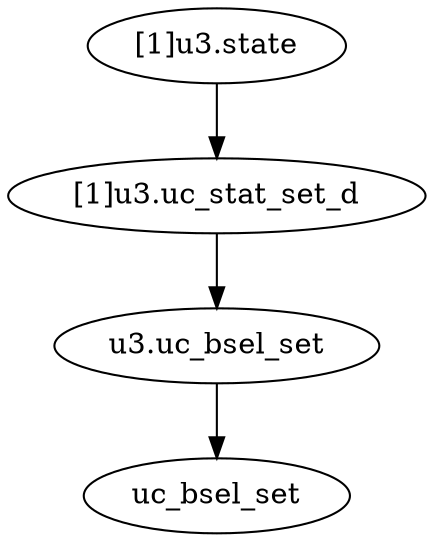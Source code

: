 strict digraph "" {
	"u3.uc_bsel_set"	 [complexity=0,
		importance=0.00366849387063,
		rank=0.0];
	uc_bsel_set	 [complexity=0,
		importance=0.00210711486815,
		rank=0.0];
	"u3.uc_bsel_set" -> uc_bsel_set;
	"[1]u3.uc_stat_set_d"	 [complexity=2,
		importance=0.00507782365339,
		rank=0.00253891182669];
	"[1]u3.uc_stat_set_d" -> "u3.uc_bsel_set";
	"[1]u3.state"	 [complexity=3,
		importance=0.0153583955559,
		rank=0.00511946518531];
	"[1]u3.state" -> "[1]u3.uc_stat_set_d";
}
